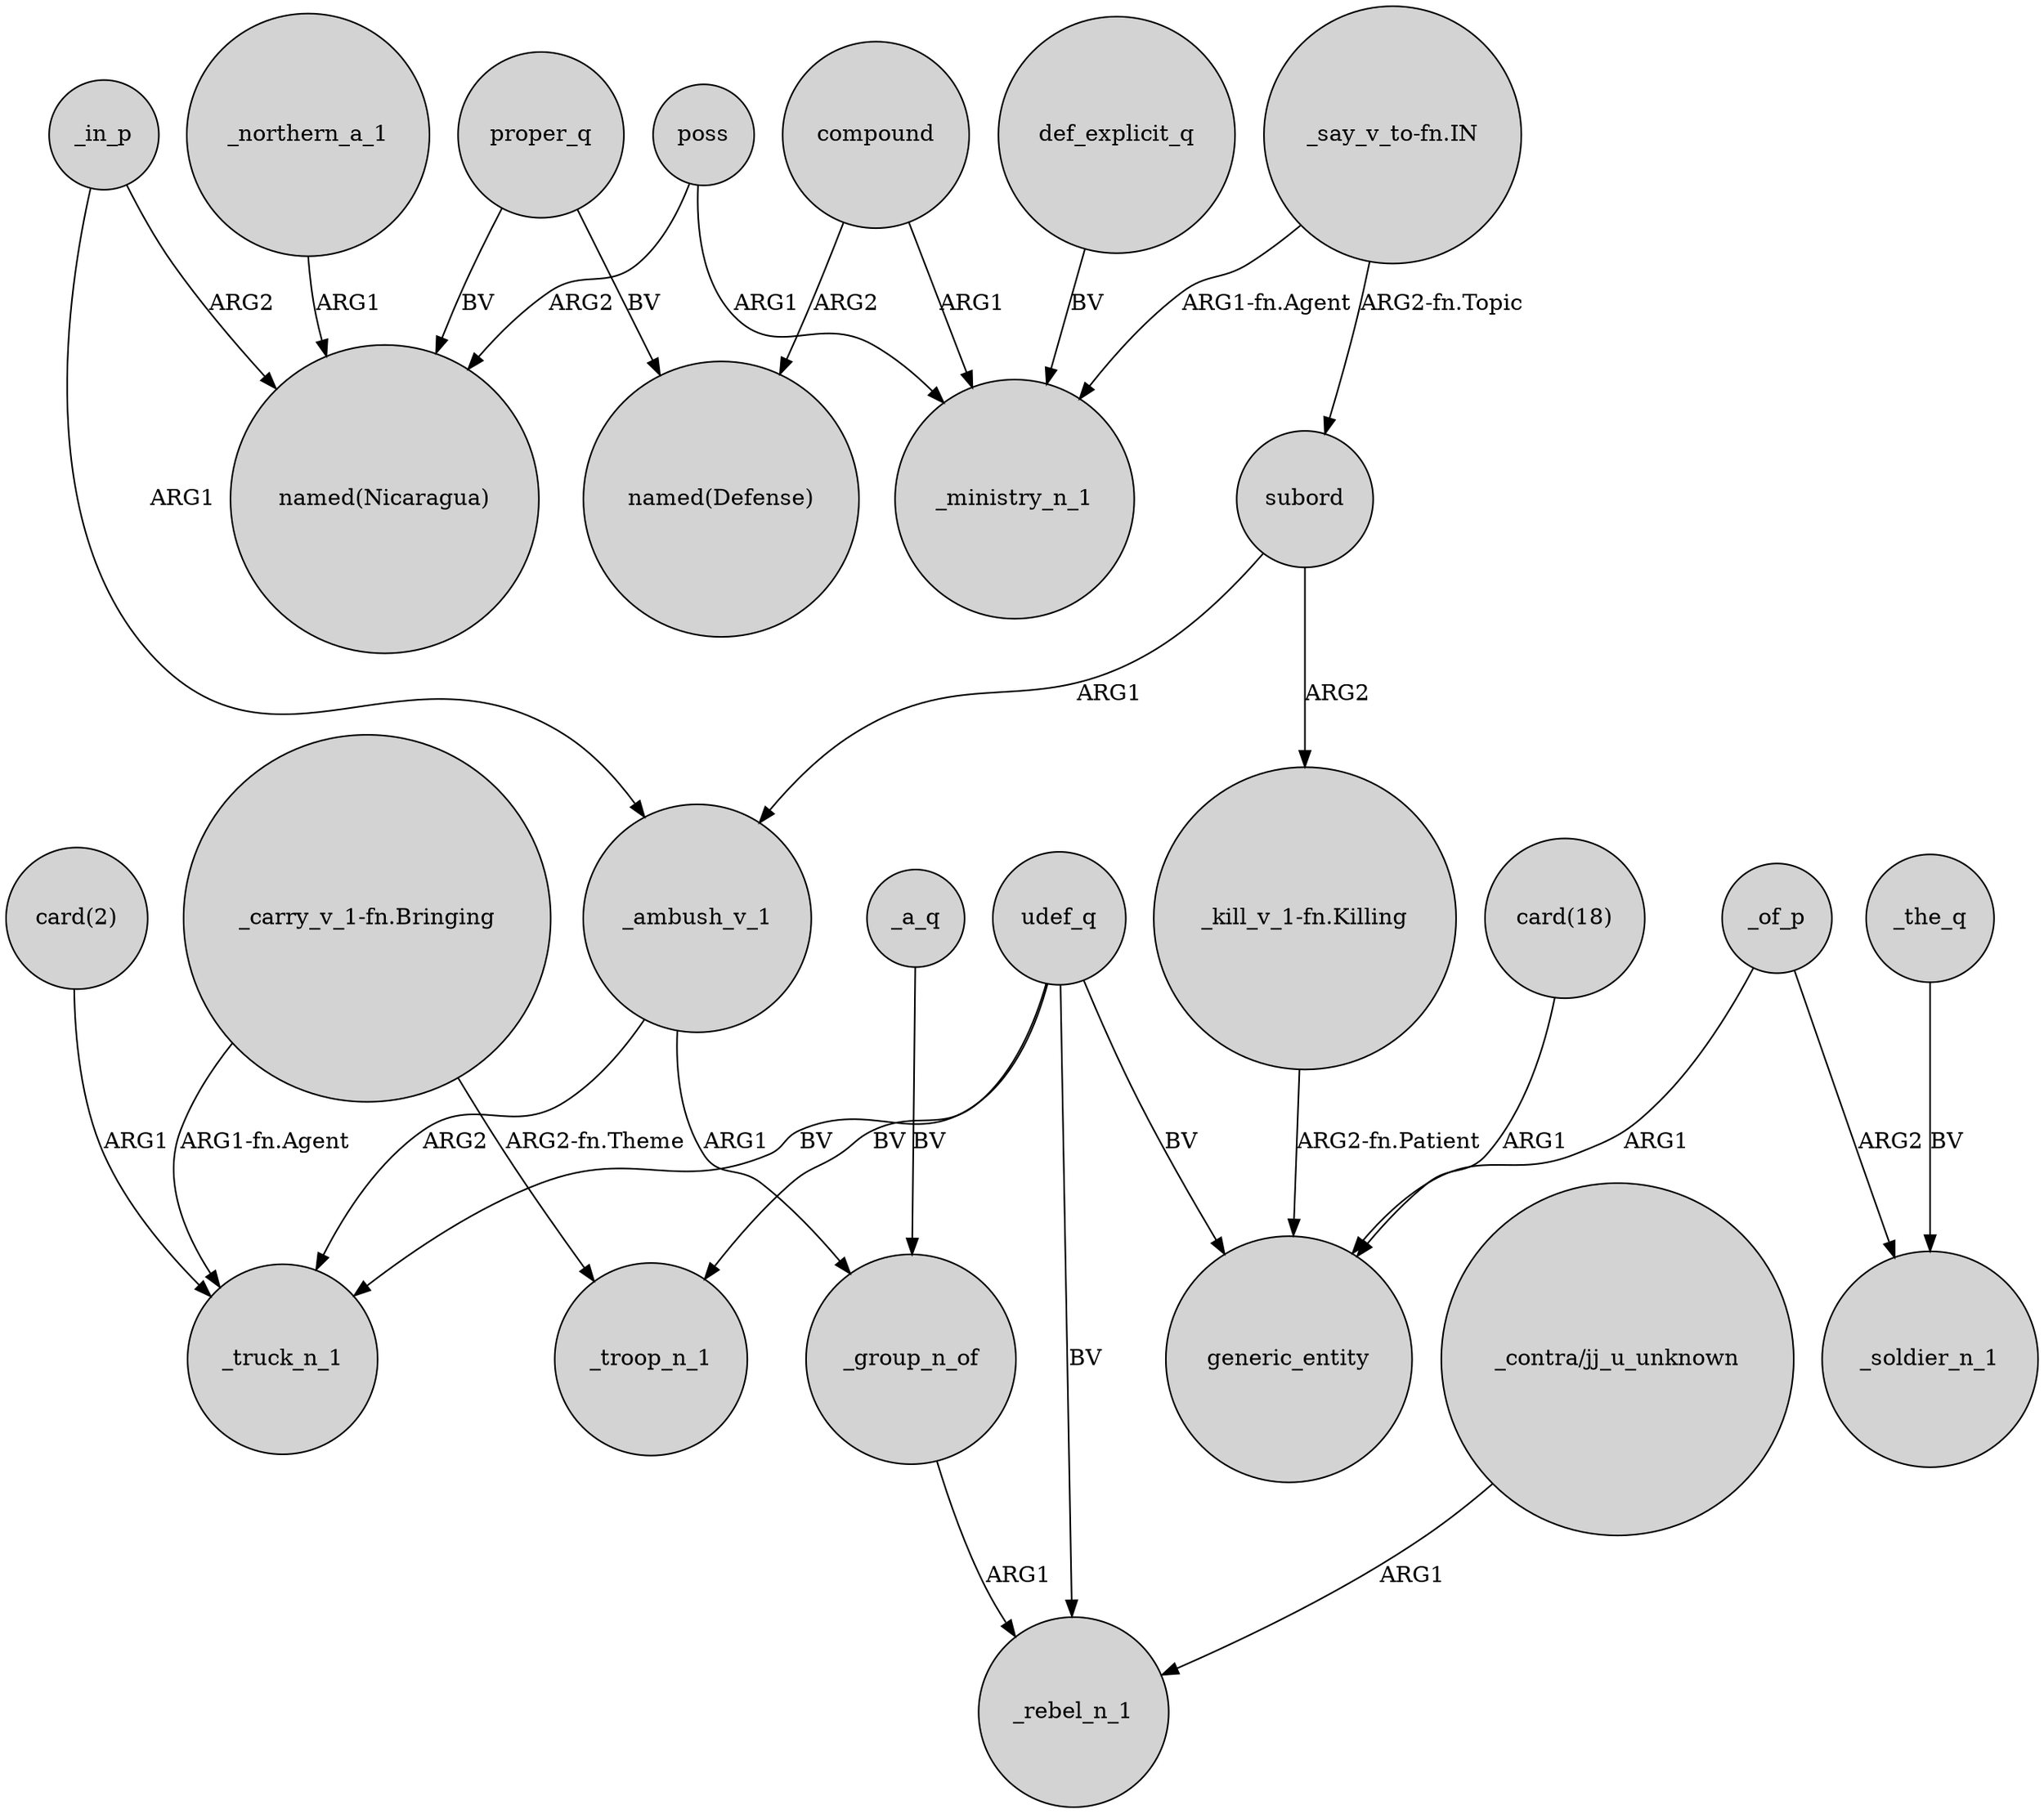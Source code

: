 digraph {
	node [shape=circle style=filled]
	_in_p -> "named(Nicaragua)" [label=ARG2]
	"_kill_v_1-fn.Killing" -> generic_entity [label="ARG2-fn.Patient"]
	udef_q -> generic_entity [label=BV]
	_in_p -> _ambush_v_1 [label=ARG1]
	"_contra/jj_u_unknown" -> _rebel_n_1 [label=ARG1]
	"card(2)" -> _truck_n_1 [label=ARG1]
	udef_q -> _truck_n_1 [label=BV]
	_ambush_v_1 -> _group_n_of [label=ARG1]
	_group_n_of -> _rebel_n_1 [label=ARG1]
	_ambush_v_1 -> _truck_n_1 [label=ARG2]
	subord -> "_kill_v_1-fn.Killing" [label=ARG2]
	_of_p -> _soldier_n_1 [label=ARG2]
	"_say_v_to-fn.IN" -> subord [label="ARG2-fn.Topic"]
	udef_q -> _rebel_n_1 [label=BV]
	udef_q -> _troop_n_1 [label=BV]
	_northern_a_1 -> "named(Nicaragua)" [label=ARG1]
	proper_q -> "named(Nicaragua)" [label=BV]
	compound -> _ministry_n_1 [label=ARG1]
	proper_q -> "named(Defense)" [label=BV]
	compound -> "named(Defense)" [label=ARG2]
	_the_q -> _soldier_n_1 [label=BV]
	def_explicit_q -> _ministry_n_1 [label=BV]
	subord -> _ambush_v_1 [label=ARG1]
	_a_q -> _group_n_of [label=BV]
	"_carry_v_1-fn.Bringing" -> _troop_n_1 [label="ARG2-fn.Theme"]
	poss -> _ministry_n_1 [label=ARG1]
	"_carry_v_1-fn.Bringing" -> _truck_n_1 [label="ARG1-fn.Agent"]
	"_say_v_to-fn.IN" -> _ministry_n_1 [label="ARG1-fn.Agent"]
	_of_p -> generic_entity [label=ARG1]
	poss -> "named(Nicaragua)" [label=ARG2]
	"card(18)" -> generic_entity [label=ARG1]
}
